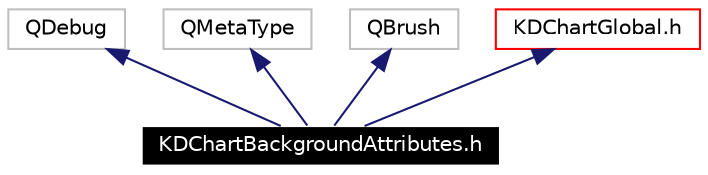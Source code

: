 digraph G
{
  edge [fontname="Helvetica",fontsize=10,labelfontname="Helvetica",labelfontsize=10];
  node [fontname="Helvetica",fontsize=10,shape=record];
  Node957 [label="KDChartBackgroundAttributes.h",height=0.2,width=0.4,color="white", fillcolor="black", style="filled" fontcolor="white"];
  Node958 -> Node957 [dir=back,color="midnightblue",fontsize=10,style="solid",fontname="Helvetica"];
  Node958 [label="QDebug",height=0.2,width=0.4,color="grey75"];
  Node959 -> Node957 [dir=back,color="midnightblue",fontsize=10,style="solid",fontname="Helvetica"];
  Node959 [label="QMetaType",height=0.2,width=0.4,color="grey75"];
  Node960 -> Node957 [dir=back,color="midnightblue",fontsize=10,style="solid",fontname="Helvetica"];
  Node960 [label="QBrush",height=0.2,width=0.4,color="grey75"];
  Node961 -> Node957 [dir=back,color="midnightblue",fontsize=10,style="solid",fontname="Helvetica"];
  Node961 [label="KDChartGlobal.h",height=0.2,width=0.4,color="red",URL="$_k_d_chart_global_8h.html"];
}
